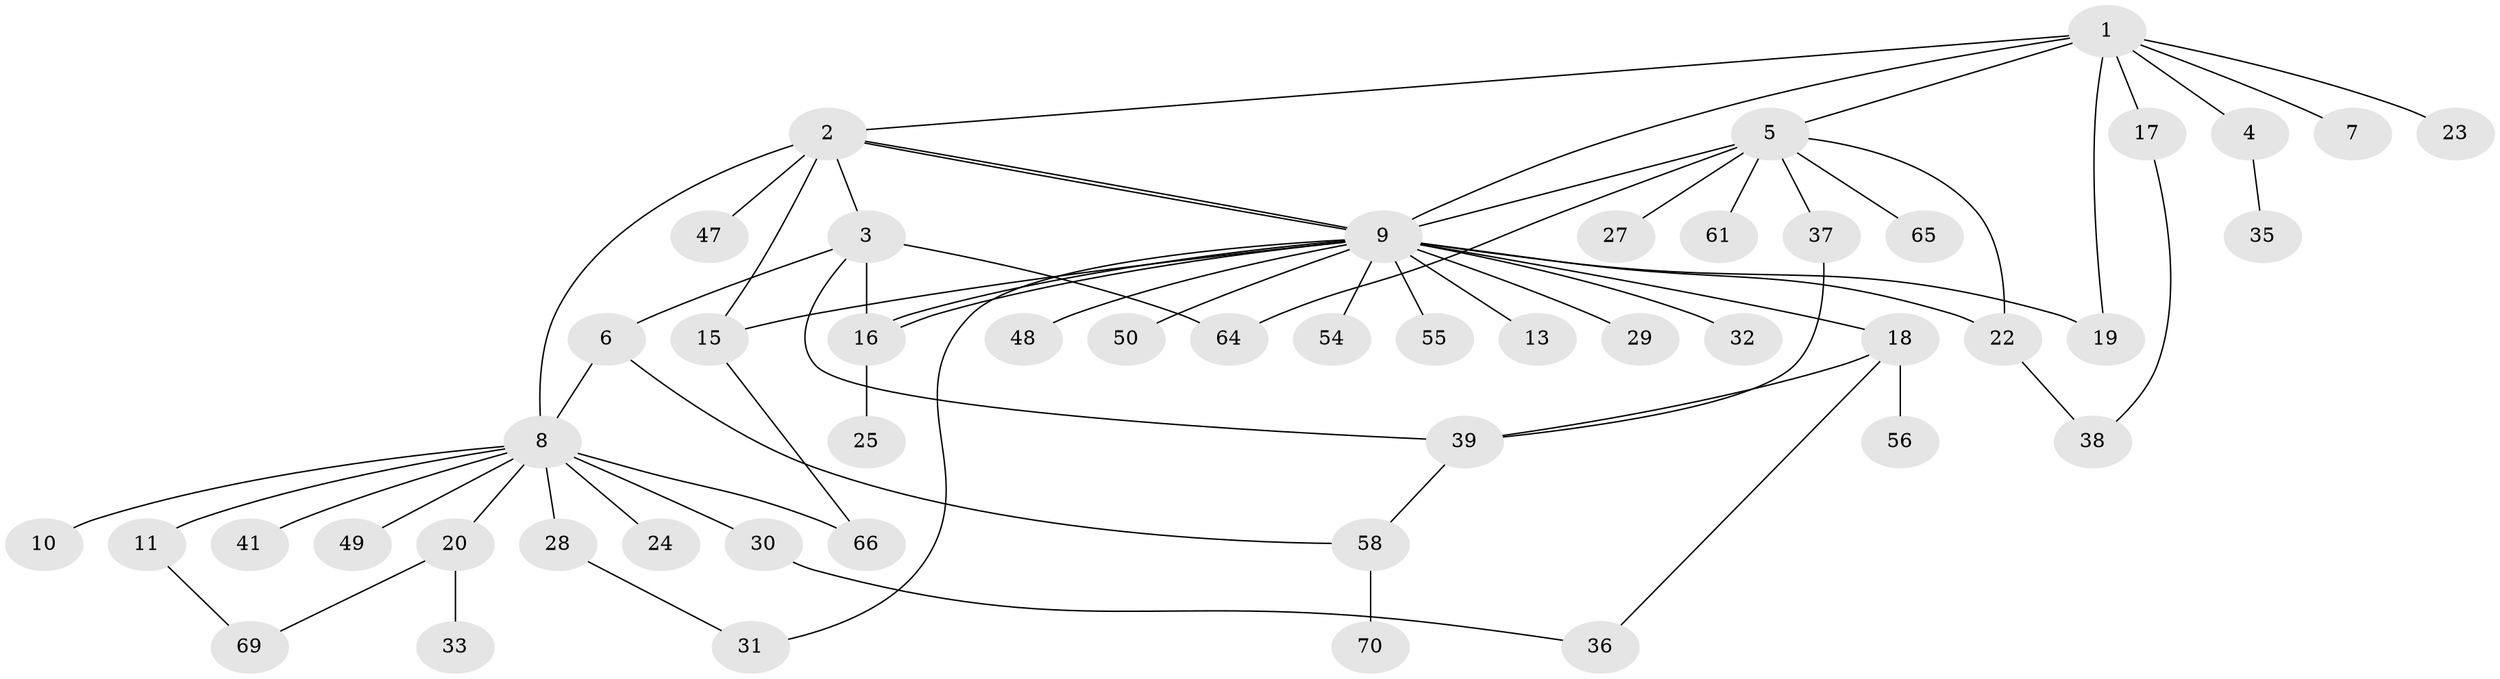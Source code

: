 // original degree distribution, {9: 0.014285714285714285, 8: 0.014285714285714285, 4: 0.08571428571428572, 3: 0.14285714285714285, 7: 0.014285714285714285, 1: 0.4714285714285714, 13: 0.014285714285714285, 19: 0.014285714285714285, 2: 0.21428571428571427, 5: 0.014285714285714285}
// Generated by graph-tools (version 1.1) at 2025/11/02/27/25 16:11:13]
// undirected, 49 vertices, 66 edges
graph export_dot {
graph [start="1"]
  node [color=gray90,style=filled];
  1 [super="+14"];
  2 [super="+43"];
  3 [super="+26"];
  4 [super="+57"];
  5 [super="+12"];
  6 [super="+53"];
  7;
  8 [super="+44"];
  9 [super="+46"];
  10;
  11 [super="+52"];
  13;
  15 [super="+21"];
  16;
  17 [super="+42"];
  18 [super="+60"];
  19;
  20 [super="+67"];
  22 [super="+45"];
  23 [super="+34"];
  24;
  25;
  27;
  28 [super="+62"];
  29;
  30;
  31 [super="+51"];
  32;
  33;
  35;
  36 [super="+40"];
  37 [super="+68"];
  38 [super="+59"];
  39;
  41;
  47;
  48;
  49;
  50;
  54;
  55;
  56;
  58 [super="+63"];
  61;
  64;
  65;
  66;
  69;
  70;
  1 -- 2;
  1 -- 4;
  1 -- 5;
  1 -- 7;
  1 -- 9;
  1 -- 17;
  1 -- 19;
  1 -- 23;
  2 -- 3;
  2 -- 8;
  2 -- 9;
  2 -- 9;
  2 -- 15;
  2 -- 47 [weight=2];
  3 -- 6;
  3 -- 64;
  3 -- 16;
  3 -- 39;
  4 -- 35;
  5 -- 9;
  5 -- 27;
  5 -- 37;
  5 -- 64;
  5 -- 65;
  5 -- 61;
  5 -- 22;
  6 -- 8 [weight=2];
  6 -- 58;
  8 -- 10;
  8 -- 11;
  8 -- 20;
  8 -- 24;
  8 -- 28;
  8 -- 30;
  8 -- 41;
  8 -- 49;
  8 -- 66;
  9 -- 13;
  9 -- 16;
  9 -- 16;
  9 -- 18;
  9 -- 19;
  9 -- 22;
  9 -- 29;
  9 -- 32;
  9 -- 48;
  9 -- 50;
  9 -- 54;
  9 -- 55;
  9 -- 31;
  9 -- 15;
  11 -- 69;
  15 -- 66;
  16 -- 25;
  17 -- 38;
  18 -- 39;
  18 -- 56;
  18 -- 36;
  20 -- 33;
  20 -- 69;
  22 -- 38;
  28 -- 31;
  30 -- 36;
  37 -- 39;
  39 -- 58;
  58 -- 70;
}
